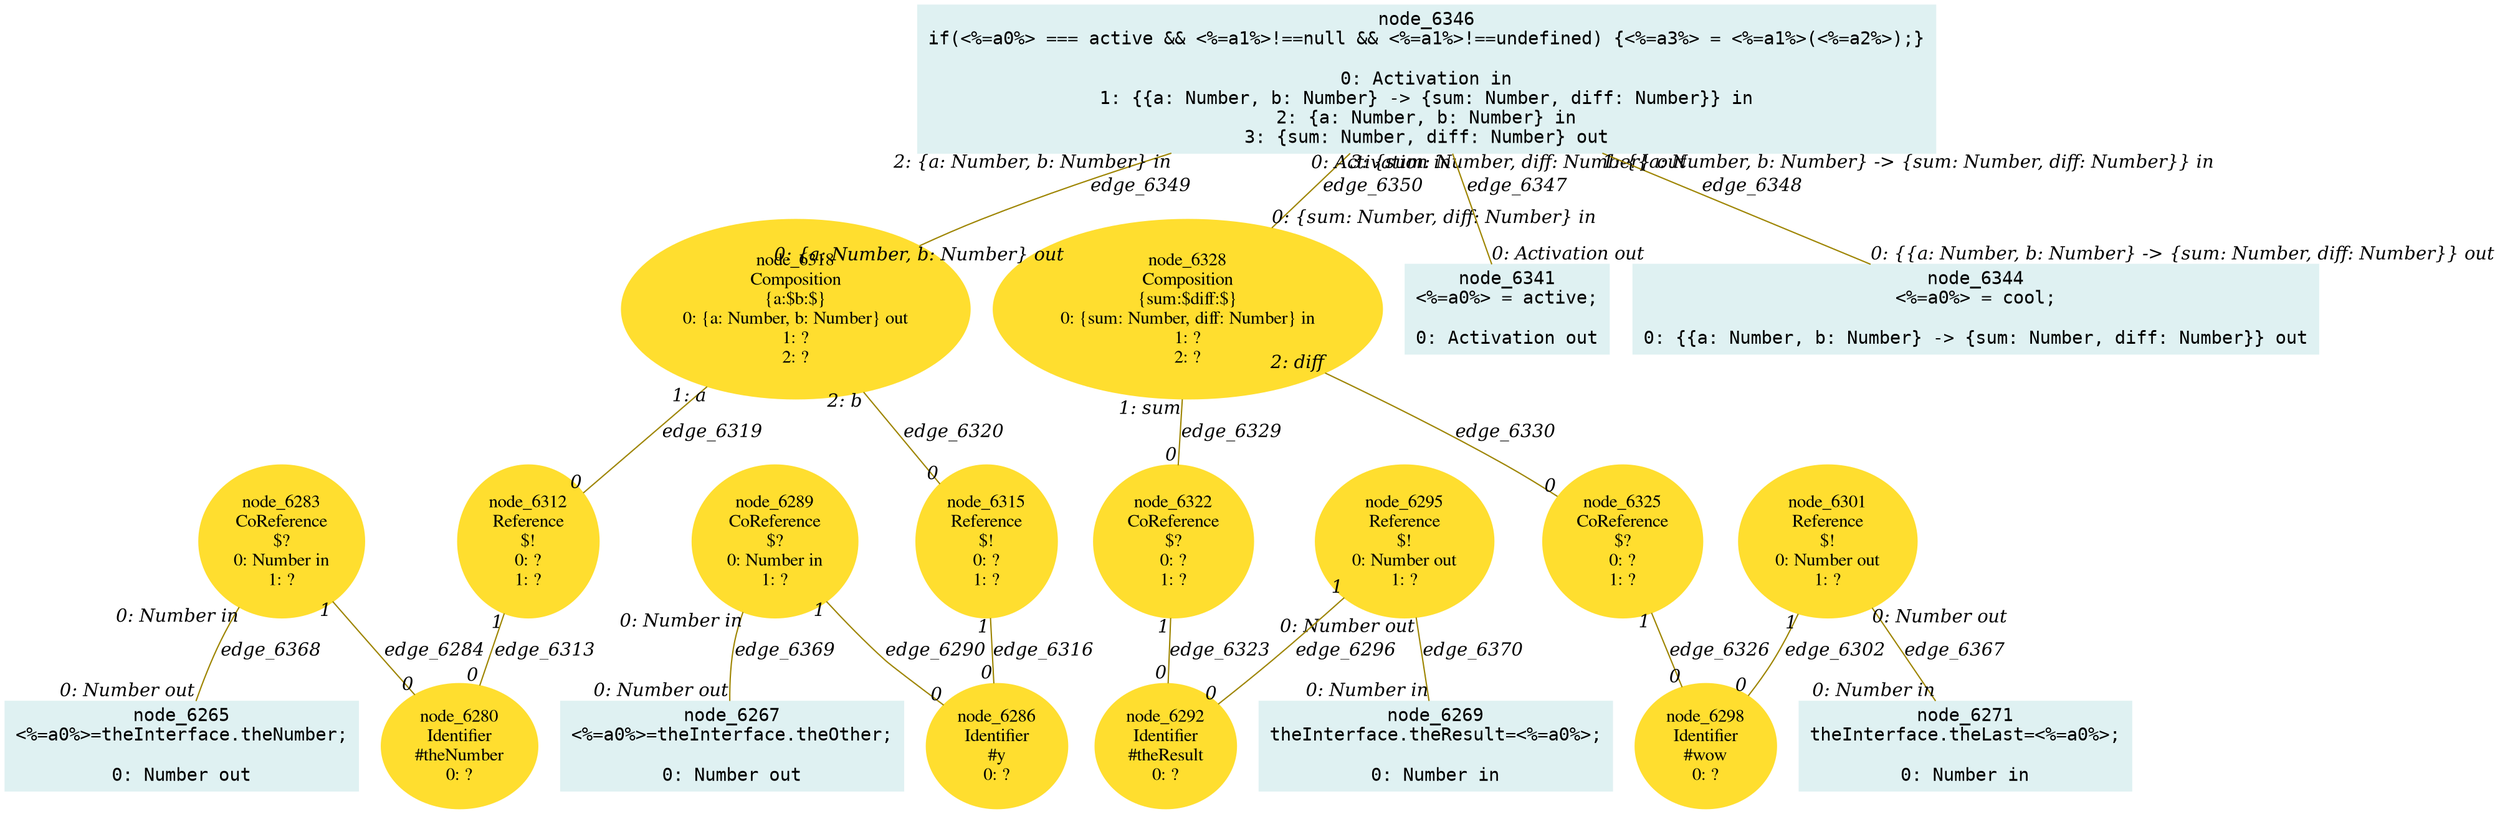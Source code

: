digraph g{node_6265 [shape="box", style="filled", color="#dff1f2", fontname="Courier", label="node_6265
<%=a0%>=theInterface.theNumber;

0: Number out" ]
node_6267 [shape="box", style="filled", color="#dff1f2", fontname="Courier", label="node_6267
<%=a0%>=theInterface.theOther;

0: Number out" ]
node_6269 [shape="box", style="filled", color="#dff1f2", fontname="Courier", label="node_6269
theInterface.theResult=<%=a0%>;

0: Number in" ]
node_6271 [shape="box", style="filled", color="#dff1f2", fontname="Courier", label="node_6271
theInterface.theLast=<%=a0%>;

0: Number in" ]
node_6280 [shape="ellipse", style="filled", color="#ffde2f", fontname="Times", label="node_6280
Identifier
#theNumber
0: ?" ]
node_6283 [shape="ellipse", style="filled", color="#ffde2f", fontname="Times", label="node_6283
CoReference
$?
0: Number in
1: ?" ]
node_6286 [shape="ellipse", style="filled", color="#ffde2f", fontname="Times", label="node_6286
Identifier
#y
0: ?" ]
node_6289 [shape="ellipse", style="filled", color="#ffde2f", fontname="Times", label="node_6289
CoReference
$?
0: Number in
1: ?" ]
node_6292 [shape="ellipse", style="filled", color="#ffde2f", fontname="Times", label="node_6292
Identifier
#theResult
0: ?" ]
node_6295 [shape="ellipse", style="filled", color="#ffde2f", fontname="Times", label="node_6295
Reference
$!
0: Number out
1: ?" ]
node_6298 [shape="ellipse", style="filled", color="#ffde2f", fontname="Times", label="node_6298
Identifier
#wow
0: ?" ]
node_6301 [shape="ellipse", style="filled", color="#ffde2f", fontname="Times", label="node_6301
Reference
$!
0: Number out
1: ?" ]
node_6312 [shape="ellipse", style="filled", color="#ffde2f", fontname="Times", label="node_6312
Reference
$!
0: ?
1: ?" ]
node_6315 [shape="ellipse", style="filled", color="#ffde2f", fontname="Times", label="node_6315
Reference
$!
0: ?
1: ?" ]
node_6318 [shape="ellipse", style="filled", color="#ffde2f", fontname="Times", label="node_6318
Composition
{a:$b:$}
0: {a: Number, b: Number} out
1: ?
2: ?" ]
node_6322 [shape="ellipse", style="filled", color="#ffde2f", fontname="Times", label="node_6322
CoReference
$?
0: ?
1: ?" ]
node_6325 [shape="ellipse", style="filled", color="#ffde2f", fontname="Times", label="node_6325
CoReference
$?
0: ?
1: ?" ]
node_6328 [shape="ellipse", style="filled", color="#ffde2f", fontname="Times", label="node_6328
Composition
{sum:$diff:$}
0: {sum: Number, diff: Number} in
1: ?
2: ?" ]
node_6341 [shape="box", style="filled", color="#dff1f2", fontname="Courier", label="node_6341
<%=a0%> = active;

0: Activation out" ]
node_6344 [shape="box", style="filled", color="#dff1f2", fontname="Courier", label="node_6344
<%=a0%> = cool;

0: {{a: Number, b: Number} -> {sum: Number, diff: Number}} out" ]
node_6346 [shape="box", style="filled", color="#dff1f2", fontname="Courier", label="node_6346
if(<%=a0%> === active && <%=a1%>!==null && <%=a1%>!==undefined) {<%=a3%> = <%=a1%>(<%=a2%>);}

0: Activation in
1: {{a: Number, b: Number} -> {sum: Number, diff: Number}} in
2: {a: Number, b: Number} in
3: {sum: Number, diff: Number} out" ]
node_6283 -> node_6280 [dir=none, arrowHead=none, fontname="Times-Italic", arrowsize=1, color="#9d8400", label="edge_6284",  headlabel="0", taillabel="1" ]
node_6289 -> node_6286 [dir=none, arrowHead=none, fontname="Times-Italic", arrowsize=1, color="#9d8400", label="edge_6290",  headlabel="0", taillabel="1" ]
node_6295 -> node_6292 [dir=none, arrowHead=none, fontname="Times-Italic", arrowsize=1, color="#9d8400", label="edge_6296",  headlabel="0", taillabel="1" ]
node_6301 -> node_6298 [dir=none, arrowHead=none, fontname="Times-Italic", arrowsize=1, color="#9d8400", label="edge_6302",  headlabel="0", taillabel="1" ]
node_6312 -> node_6280 [dir=none, arrowHead=none, fontname="Times-Italic", arrowsize=1, color="#9d8400", label="edge_6313",  headlabel="0", taillabel="1" ]
node_6315 -> node_6286 [dir=none, arrowHead=none, fontname="Times-Italic", arrowsize=1, color="#9d8400", label="edge_6316",  headlabel="0", taillabel="1" ]
node_6318 -> node_6312 [dir=none, arrowHead=none, fontname="Times-Italic", arrowsize=1, color="#9d8400", label="edge_6319",  headlabel="0", taillabel="1: a" ]
node_6318 -> node_6315 [dir=none, arrowHead=none, fontname="Times-Italic", arrowsize=1, color="#9d8400", label="edge_6320",  headlabel="0", taillabel="2: b" ]
node_6322 -> node_6292 [dir=none, arrowHead=none, fontname="Times-Italic", arrowsize=1, color="#9d8400", label="edge_6323",  headlabel="0", taillabel="1" ]
node_6325 -> node_6298 [dir=none, arrowHead=none, fontname="Times-Italic", arrowsize=1, color="#9d8400", label="edge_6326",  headlabel="0", taillabel="1" ]
node_6328 -> node_6322 [dir=none, arrowHead=none, fontname="Times-Italic", arrowsize=1, color="#9d8400", label="edge_6329",  headlabel="0", taillabel="1: sum" ]
node_6328 -> node_6325 [dir=none, arrowHead=none, fontname="Times-Italic", arrowsize=1, color="#9d8400", label="edge_6330",  headlabel="0", taillabel="2: diff" ]
node_6346 -> node_6341 [dir=none, arrowHead=none, fontname="Times-Italic", arrowsize=1, color="#9d8400", label="edge_6347",  headlabel="0: Activation out", taillabel="0: Activation in" ]
node_6346 -> node_6344 [dir=none, arrowHead=none, fontname="Times-Italic", arrowsize=1, color="#9d8400", label="edge_6348",  headlabel="0: {{a: Number, b: Number} -> {sum: Number, diff: Number}} out", taillabel="1: {{a: Number, b: Number} -> {sum: Number, diff: Number}} in" ]
node_6346 -> node_6318 [dir=none, arrowHead=none, fontname="Times-Italic", arrowsize=1, color="#9d8400", label="edge_6349",  headlabel="0: {a: Number, b: Number} out", taillabel="2: {a: Number, b: Number} in" ]
node_6346 -> node_6328 [dir=none, arrowHead=none, fontname="Times-Italic", arrowsize=1, color="#9d8400", label="edge_6350",  headlabel="0: {sum: Number, diff: Number} in", taillabel="3: {sum: Number, diff: Number} out" ]
node_6301 -> node_6271 [dir=none, arrowHead=none, fontname="Times-Italic", arrowsize=1, color="#9d8400", label="edge_6367",  headlabel="0: Number in", taillabel="0: Number out" ]
node_6283 -> node_6265 [dir=none, arrowHead=none, fontname="Times-Italic", arrowsize=1, color="#9d8400", label="edge_6368",  headlabel="0: Number out", taillabel="0: Number in" ]
node_6289 -> node_6267 [dir=none, arrowHead=none, fontname="Times-Italic", arrowsize=1, color="#9d8400", label="edge_6369",  headlabel="0: Number out", taillabel="0: Number in" ]
node_6295 -> node_6269 [dir=none, arrowHead=none, fontname="Times-Italic", arrowsize=1, color="#9d8400", label="edge_6370",  headlabel="0: Number in", taillabel="0: Number out" ]
}